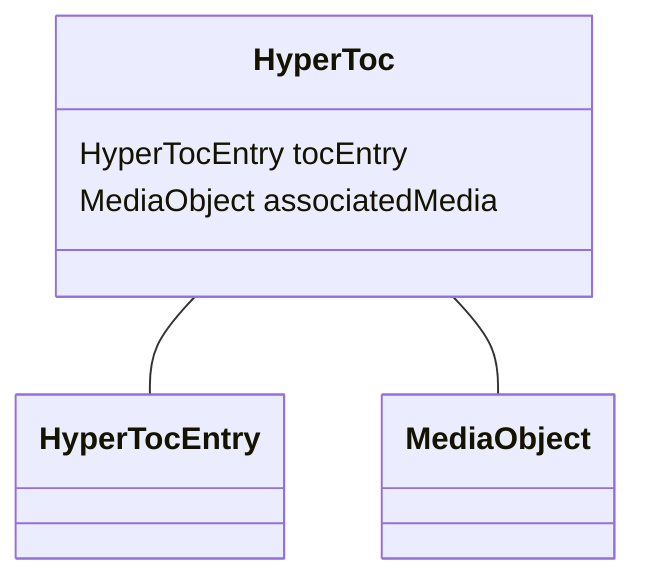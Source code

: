 classDiagram
  HyperToc -- HyperTocEntry
  HyperToc -- MediaObject


class HyperToc {

  HyperTocEntry tocEntry
  MediaObject associatedMedia

 }